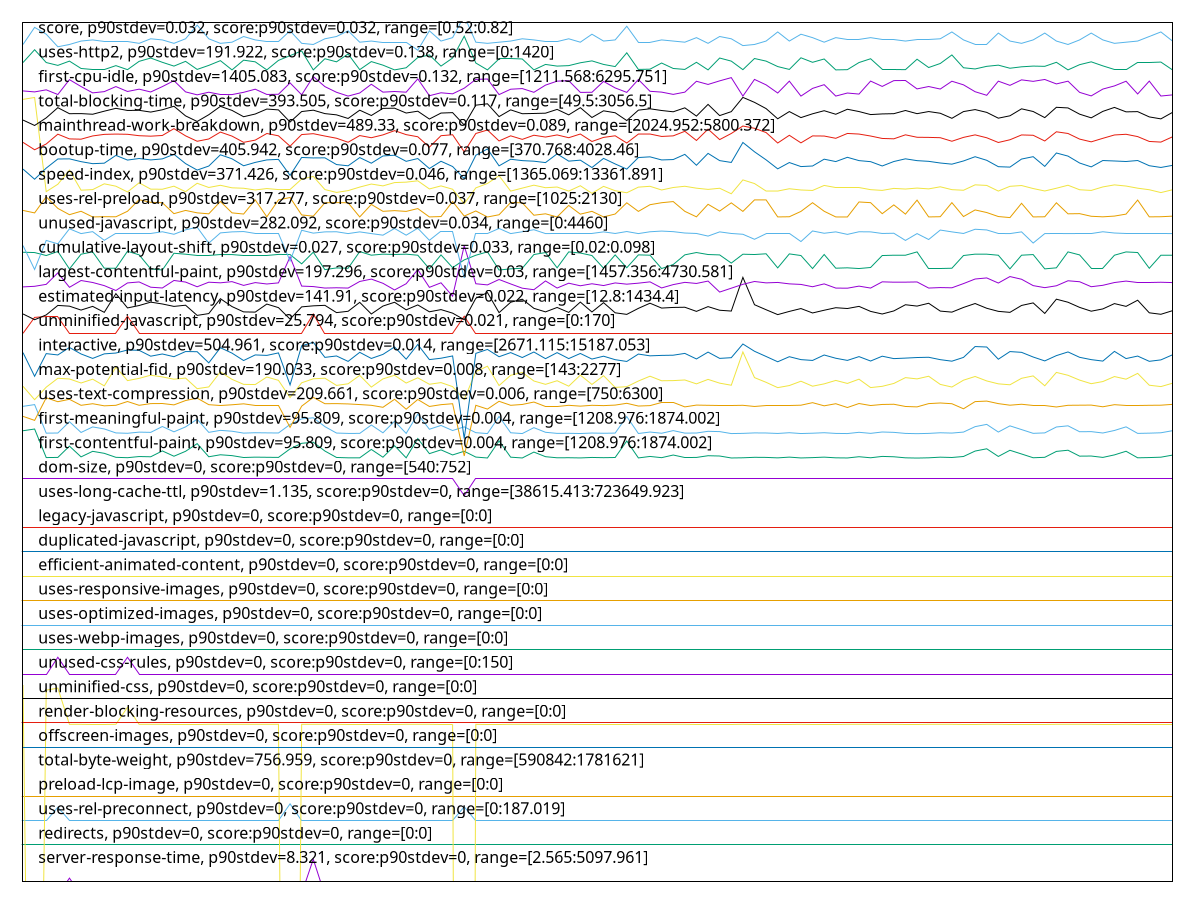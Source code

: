 reset

$serverResponseTimeP90Stdev8321ScoreP90Stdev0Range25655097961 <<EOF
0 49.39376515129661
1 50.880601335564066
2 -0.5592319352698527
3 -0.5541940029422789
4 0.13840558744627496
5 -0.5541940029422789
6 -0.5591107825886285
7 -0.5444916923875727
8 -0.5563242709204714
9 -0.5564555196584644
10 -0.5542040989990477
11 -0.5601405803790344
12 -0.5608372082960736
13 -0.556051677387717
14 -0.5463392707762421
15 -0.5284187700118264
16 -0.5226438255401386
17 -0.5480858885972245
18 -0.46837752040845715
19 -0.5386359794617355
20 -0.4378167565696479
21 -0.5509329766059937
22 -0.5550016874837738
23 -0.3482647330314127
24 -0.4902859635965034
25 0.9116423832463154
26 -0.5573843568811834
27 -0.560917976750223
28 -0.5529319958461933
29 -0.5600396198113475
30 -0.4821586378977121
31 -0.5592420313266214
32 -0.5272173392563528
33 -0.5566776329073754
34 -0.5503171171431039
35 -0.5596862578244435
36 -0.5526594023134388
37 -0.5581718493091408
38 -0.2767745550523548
39 -0.5243904433611211
40 -0.5560011971038735
41 -0.3488099200969217
42 -0.4612799925000717
43 -0.561594412553725
44 -0.4128794963509962
45 -0.5403725012259493
46 -0.5541132344881294
47 -0.5565059999423078
48 -0.5615237401563442
49 -0.560887688579917
50 -0.545026783396313
51 -0.5561122537283291
52 -0.557586278016557
53 -0.5529622840164994
54 -0.5548098624051687
55 -0.5581516571956034
56 -0.560504038422707
57 -0.5554257218680585
58 -0.5502262526321857
59 -0.5481262728242993
60 -0.5238250641820748
61 -0.5569401303833612
62 -0.553164205151873
63 -0.5366369602215358
64 -0.5532247814924852
65 -0.5619174863703229
66 -0.5412912423918996
67 -0.5560718695012543
68 -0.5447945740906333
69 -0.5553247613003717
70 -0.5524372890645277
71 -0.5612511466235897
72 -0.5255514898895198
73 -0.5353244728416068
74 -0.545955620619032
75 -0.542432096806761
76 -0.5569199382698239
77 -0.5628059393659671
78 -0.555153128335304
79 -0.4633900683647268
80 -0.5332547812040264
81 -0.47190104422072815
82 -0.5071867626272819
83 -0.4790894366400318
84 -0.5573237805405713
85 -0.5347792857760978
86 -0.559736738108287
87 -0.5579800242305357
88 -0.5340624657455212
89 -0.5537194882741507
90 -0.5518719098854814
91 -0.5482878097325983
92 -0.5056723541119792
93 -0.5463190786627047
94 -0.5543252516802718
95 -0.562139599619234
96 -0.5584040586148206
97 -0.5555266824357453
98 -0.5267832088152994
99 -0.5601304843222656
EOF

$redirectsP90Stdev0ScoreP90Stdev0Range00 <<EOF
0 1.5
1 1.5
2 1.5
3 1.5
4 1.5
5 1.5
6 1.5
7 1.5
8 1.5
9 1.5
10 1.5
11 1.5
12 1.5
13 1.5
14 1.5
15 1.5
16 1.5
17 1.5
18 1.5
19 1.5
20 1.5
21 1.5
22 1.5
23 1.5
24 1.5
25 1.5
26 1.5
27 1.5
28 1.5
29 1.5
30 1.5
31 1.5
32 1.5
33 1.5
34 1.5
35 1.5
36 1.5
37 1.5
38 1.5
39 1.5
40 1.5
41 1.5
42 1.5
43 1.5
44 1.5
45 1.5
46 1.5
47 1.5
48 1.5
49 1.5
50 1.5
51 1.5
52 1.5
53 1.5
54 1.5
55 1.5
56 1.5
57 1.5
58 1.5
59 1.5
60 1.5
61 1.5
62 1.5
63 1.5
64 1.5
65 1.5
66 1.5
67 1.5
68 1.5
69 1.5
70 1.5
71 1.5
72 1.5
73 1.5
74 1.5
75 1.5
76 1.5
77 1.5
78 1.5
79 1.5
80 1.5
81 1.5
82 1.5
83 1.5
84 1.5
85 1.5
86 1.5
87 1.5
88 1.5
89 1.5
90 1.5
91 1.5
92 1.5
93 1.5
94 1.5
95 1.5
96 1.5
97 1.5
98 1.5
99 1.5
EOF

$usesRelPreconnectP90Stdev0ScoreP90Stdev0Range0187019 <<EOF
0 2.4816157129060867
1 2.4816157129060867
2 2.4816157129060867
3 3.041704790806147
4 2.4816157129060867
5 2.4816157129060867
6 2.4816157129060867
7 2.4816157129060867
8 2.4816157129060867
9 2.4816157129060867
10 2.4816157129060867
11 2.4816157129060867
12 2.4816157129060867
13 2.4816157129060867
14 2.4816157129060867
15 2.4816157129060867
16 2.4816157129060867
17 2.4816157129060867
18 2.4816157129060867
19 2.4816157129060867
20 2.4816157129060867
21 2.4816157129060867
22 2.4816157129060867
23 3.181615712906087
24 2.4816157129060867
25 2.4816157129060867
26 2.4816157129060867
27 2.4816157129060867
28 2.4816157129060867
29 2.4816157129060867
30 2.4816157129060867
31 2.4816157129060867
32 2.4816157129060867
33 2.4816157129060867
34 2.4816157129060867
35 2.4816157129060867
36 2.4816157129060867
37 2.4816157129060867
38 3.0599553443973644
39 2.4816157129060867
40 2.4816157129060867
41 2.4816157129060867
42 2.4816157129060867
43 2.4816157129060867
44 2.4816157129060867
45 2.4816157129060867
46 2.4816157129060867
47 2.4816157129060867
48 2.4816157129060867
49 2.4816157129060867
50 2.4816157129060867
51 2.4816157129060867
52 2.4816157129060867
53 2.4816157129060867
54 2.4816157129060867
55 2.4816157129060867
56 2.4816157129060867
57 2.4816157129060867
58 2.4816157129060867
59 2.4816157129060867
60 2.4816157129060867
61 2.4816157129060867
62 2.4816157129060867
63 2.4816157129060867
64 2.4816157129060867
65 2.4816157129060867
66 2.4816157129060867
67 2.4816157129060867
68 2.4816157129060867
69 2.4816157129060867
70 2.4816157129060867
71 2.4816157129060867
72 2.4816157129060867
73 2.4816157129060867
74 2.4816157129060867
75 2.4816157129060867
76 2.4816157129060867
77 2.4816157129060867
78 2.4816157129060867
79 2.4816157129060867
80 2.4816157129060867
81 2.4816157129060867
82 2.4816157129060867
83 2.4816157129060867
84 2.4816157129060867
85 2.4816157129060867
86 2.4816157129060867
87 2.4816157129060867
88 2.4816157129060867
89 2.4816157129060867
90 2.4816157129060867
91 2.4816157129060867
92 2.4816157129060867
93 2.4816157129060867
94 2.4816157129060867
95 2.4816157129060867
96 2.4816157129060867
97 2.4816157129060867
98 2.4816157129060867
99 2.4816157129060867
EOF

$preloadLcpImageP90Stdev0ScoreP90Stdev0Range00 <<EOF
0 3.5
1 3.5
2 3.5
3 3.5
4 3.5
5 3.5
6 3.5
7 3.5
8 3.5
9 3.5
10 3.5
11 3.5
12 3.5
13 3.5
14 3.5
15 3.5
16 3.5
17 3.5
18 3.5
19 3.5
20 3.5
21 3.5
22 3.5
23 3.5
24 3.5
25 3.5
26 3.5
27 3.5
28 3.5
29 3.5
30 3.5
31 3.5
32 3.5
33 3.5
34 3.5
35 3.5
36 3.5
37 3.5
38 3.5
39 3.5
40 3.5
41 3.5
42 3.5
43 3.5
44 3.5
45 3.5
46 3.5
47 3.5
48 3.5
49 3.5
50 3.5
51 3.5
52 3.5
53 3.5
54 3.5
55 3.5
56 3.5
57 3.5
58 3.5
59 3.5
60 3.5
61 3.5
62 3.5
63 3.5
64 3.5
65 3.5
66 3.5
67 3.5
68 3.5
69 3.5
70 3.5
71 3.5
72 3.5
73 3.5
74 3.5
75 3.5
76 3.5
77 3.5
78 3.5
79 3.5
80 3.5
81 3.5
82 3.5
83 3.5
84 3.5
85 3.5
86 3.5
87 3.5
88 3.5
89 3.5
90 3.5
91 3.5
92 3.5
93 3.5
94 3.5
95 3.5
96 3.5
97 3.5
98 3.5
99 3.5
EOF

$totalByteWeightP90Stdev756959ScoreP90Stdev0Range5908421781621 <<EOF
0 8.049523364485992
1 -28.54787606663956
2 7.8384709467696325
3 7.923233238520936
4 6.439608695652197
5 6.439419070838426
6 6.439608695652197
7 6.439608695652197
8 6.439703508059068
9 7.139134633617772
10 6.4398931328728395
11 6.439608695652197
12 6.4398931328728395
13 6.439608695652197
14 6.439608695652197
15 6.439608695652197
16 6.43979832046594
17 6.4398931328728395
18 6.439608695652197
19 6.439229446024655
20 6.439608695652197
21 6.439419070838426
22 6.439703508059068
23 -46.43215075172692
24 6.4398931328728395
25 6.43979832046594
26 6.439324258431554
27 6.439134633617783
28 6.439419070838426
29 6.439324258431554
30 6.439608695652197
31 6.439513883245297
32 6.439608695652197
33 6.4398931328728395
34 6.439703508059068
35 6.439419070838426
36 6.439608695652197
37 6.439608695652197
38 -104.85109968847351
39 6.439419070838426
40 6.439703508059068
41 6.43979832046594
42 6.439419070838426
43 6.439703508059068
44 6.439608695652197
45 6.439419070838426
46 6.439513883245297
47 6.439419070838426
48 6.439608695652197
49 6.439608695652197
50 6.439513883245297
51 6.439703508059068
52 6.439703508059068
53 6.439608695652197
54 6.439419070838426
55 6.439703508059068
56 6.439608695652197
57 6.439419070838426
58 6.439608695652197
59 6.439608695652197
60 6.439419070838426
61 6.439324258431554
62 6.43979832046594
63 6.439419070838426
64 6.439419070838426
65 6.439419070838426
66 6.439419070838426
67 6.439608695652197
68 6.439419070838426
69 6.439419070838426
70 6.439419070838426
71 6.439608695652197
72 6.439419070838426
73 6.439608695652197
74 6.4398931328728395
75 6.439608695652197
76 6.439419070838426
77 6.439419070838426
78 6.4398931328728395
79 6.439229446024655
80 6.439608695652197
81 6.43979832046594
82 6.43979832046594
83 6.439608695652197
84 6.439419070838426
85 6.439608695652197
86 6.439608695652197
87 6.439608695652197
88 6.439608695652197
89 6.43979832046594
90 6.439608695652197
91 6.439419070838426
92 6.439608695652197
93 6.439419070838426
94 6.439419070838426
95 6.4398931328728395
96 6.439513883245297
97 6.439608695652197
98 6.439608695652197
99 6.439608695652197
EOF

$offscreenImagesP90Stdev0ScoreP90Stdev0Range00 <<EOF
0 5.5
1 5.5
2 5.5
3 5.5
4 5.5
5 5.5
6 5.5
7 5.5
8 5.5
9 5.5
10 5.5
11 5.5
12 5.5
13 5.5
14 5.5
15 5.5
16 5.5
17 5.5
18 5.5
19 5.5
20 5.5
21 5.5
22 5.5
23 5.5
24 5.5
25 5.5
26 5.5
27 5.5
28 5.5
29 5.5
30 5.5
31 5.5
32 5.5
33 5.5
34 5.5
35 5.5
36 5.5
37 5.5
38 5.5
39 5.5
40 5.5
41 5.5
42 5.5
43 5.5
44 5.5
45 5.5
46 5.5
47 5.5
48 5.5
49 5.5
50 5.5
51 5.5
52 5.5
53 5.5
54 5.5
55 5.5
56 5.5
57 5.5
58 5.5
59 5.5
60 5.5
61 5.5
62 5.5
63 5.5
64 5.5
65 5.5
66 5.5
67 5.5
68 5.5
69 5.5
70 5.5
71 5.5
72 5.5
73 5.5
74 5.5
75 5.5
76 5.5
77 5.5
78 5.5
79 5.5
80 5.5
81 5.5
82 5.5
83 5.5
84 5.5
85 5.5
86 5.5
87 5.5
88 5.5
89 5.5
90 5.5
91 5.5
92 5.5
93 5.5
94 5.5
95 5.5
96 5.5
97 5.5
98 5.5
99 5.5
EOF

$renderBlockingResourcesP90Stdev0ScoreP90Stdev0Range00 <<EOF
0 6.5
1 6.5
2 6.5
3 6.5
4 6.5
5 6.5
6 6.5
7 6.5
8 6.5
9 6.5
10 6.5
11 6.5
12 6.5
13 6.5
14 6.5
15 6.5
16 6.5
17 6.5
18 6.5
19 6.5
20 6.5
21 6.5
22 6.5
23 6.5
24 6.5
25 6.5
26 6.5
27 6.5
28 6.5
29 6.5
30 6.5
31 6.5
32 6.5
33 6.5
34 6.5
35 6.5
36 6.5
37 6.5
38 6.5
39 6.5
40 6.5
41 6.5
42 6.5
43 6.5
44 6.5
45 6.5
46 6.5
47 6.5
48 6.5
49 6.5
50 6.5
51 6.5
52 6.5
53 6.5
54 6.5
55 6.5
56 6.5
57 6.5
58 6.5
59 6.5
60 6.5
61 6.5
62 6.5
63 6.5
64 6.5
65 6.5
66 6.5
67 6.5
68 6.5
69 6.5
70 6.5
71 6.5
72 6.5
73 6.5
74 6.5
75 6.5
76 6.5
77 6.5
78 6.5
79 6.5
80 6.5
81 6.5
82 6.5
83 6.5
84 6.5
85 6.5
86 6.5
87 6.5
88 6.5
89 6.5
90 6.5
91 6.5
92 6.5
93 6.5
94 6.5
95 6.5
96 6.5
97 6.5
98 6.5
99 6.5
EOF

$unminifiedCssP90Stdev0ScoreP90Stdev0Range00 <<EOF
0 7.5
1 7.5
2 7.5
3 7.5
4 7.5
5 7.5
6 7.5
7 7.5
8 7.5
9 7.5
10 7.5
11 7.5
12 7.5
13 7.5
14 7.5
15 7.5
16 7.5
17 7.5
18 7.5
19 7.5
20 7.5
21 7.5
22 7.5
23 7.5
24 7.5
25 7.5
26 7.5
27 7.5
28 7.5
29 7.5
30 7.5
31 7.5
32 7.5
33 7.5
34 7.5
35 7.5
36 7.5
37 7.5
38 7.5
39 7.5
40 7.5
41 7.5
42 7.5
43 7.5
44 7.5
45 7.5
46 7.5
47 7.5
48 7.5
49 7.5
50 7.5
51 7.5
52 7.5
53 7.5
54 7.5
55 7.5
56 7.5
57 7.5
58 7.5
59 7.5
60 7.5
61 7.5
62 7.5
63 7.5
64 7.5
65 7.5
66 7.5
67 7.5
68 7.5
69 7.5
70 7.5
71 7.5
72 7.5
73 7.5
74 7.5
75 7.5
76 7.5
77 7.5
78 7.5
79 7.5
80 7.5
81 7.5
82 7.5
83 7.5
84 7.5
85 7.5
86 7.5
87 7.5
88 7.5
89 7.5
90 7.5
91 7.5
92 7.5
93 7.5
94 7.5
95 7.5
96 7.5
97 7.5
98 7.5
99 7.5
EOF

$unusedCssRulesP90Stdev0ScoreP90Stdev0Range0150 <<EOF
0 8.486
1 8.486
2 8.486
3 9.186
4 8.486
5 8.486
6 8.486
7 8.486
8 8.486
9 9.186
10 8.486
11 8.486
12 8.486
13 8.486
14 8.486
15 8.486
16 8.486
17 8.486
18 8.486
19 8.486
20 8.486
21 8.486
22 8.486
23 8.486
24 8.486
25 8.486
26 8.486
27 8.486
28 8.486
29 8.486
30 8.486
31 8.486
32 8.486
33 8.486
34 8.486
35 8.486
36 8.486
37 8.486
38 8.486
39 8.486
40 8.486
41 8.486
42 8.486
43 8.486
44 8.486
45 8.486
46 8.486
47 8.486
48 8.486
49 8.486
50 8.486
51 8.486
52 8.486
53 8.486
54 8.486
55 8.486
56 8.486
57 8.486
58 8.486
59 8.486
60 8.486
61 8.486
62 8.486
63 8.486
64 8.486
65 8.486
66 8.486
67 8.486
68 8.486
69 8.486
70 8.486
71 8.486
72 8.486
73 8.486
74 8.486
75 8.486
76 8.486
77 8.486
78 8.486
79 8.486
80 8.486
81 8.486
82 8.486
83 8.486
84 8.486
85 8.486
86 8.486
87 8.486
88 8.486
89 8.486
90 8.486
91 8.486
92 8.486
93 8.486
94 8.486
95 8.486
96 8.486
97 8.486
98 8.486
99 8.486
EOF

$usesWebpImagesP90Stdev0ScoreP90Stdev0Range00 <<EOF
0 9.5
1 9.5
2 9.5
3 9.5
4 9.5
5 9.5
6 9.5
7 9.5
8 9.5
9 9.5
10 9.5
11 9.5
12 9.5
13 9.5
14 9.5
15 9.5
16 9.5
17 9.5
18 9.5
19 9.5
20 9.5
21 9.5
22 9.5
23 9.5
24 9.5
25 9.5
26 9.5
27 9.5
28 9.5
29 9.5
30 9.5
31 9.5
32 9.5
33 9.5
34 9.5
35 9.5
36 9.5
37 9.5
38 9.5
39 9.5
40 9.5
41 9.5
42 9.5
43 9.5
44 9.5
45 9.5
46 9.5
47 9.5
48 9.5
49 9.5
50 9.5
51 9.5
52 9.5
53 9.5
54 9.5
55 9.5
56 9.5
57 9.5
58 9.5
59 9.5
60 9.5
61 9.5
62 9.5
63 9.5
64 9.5
65 9.5
66 9.5
67 9.5
68 9.5
69 9.5
70 9.5
71 9.5
72 9.5
73 9.5
74 9.5
75 9.5
76 9.5
77 9.5
78 9.5
79 9.5
80 9.5
81 9.5
82 9.5
83 9.5
84 9.5
85 9.5
86 9.5
87 9.5
88 9.5
89 9.5
90 9.5
91 9.5
92 9.5
93 9.5
94 9.5
95 9.5
96 9.5
97 9.5
98 9.5
99 9.5
EOF

$usesOptimizedImagesP90Stdev0ScoreP90Stdev0Range00 <<EOF
0 10.5
1 10.5
2 10.5
3 10.5
4 10.5
5 10.5
6 10.5
7 10.5
8 10.5
9 10.5
10 10.5
11 10.5
12 10.5
13 10.5
14 10.5
15 10.5
16 10.5
17 10.5
18 10.5
19 10.5
20 10.5
21 10.5
22 10.5
23 10.5
24 10.5
25 10.5
26 10.5
27 10.5
28 10.5
29 10.5
30 10.5
31 10.5
32 10.5
33 10.5
34 10.5
35 10.5
36 10.5
37 10.5
38 10.5
39 10.5
40 10.5
41 10.5
42 10.5
43 10.5
44 10.5
45 10.5
46 10.5
47 10.5
48 10.5
49 10.5
50 10.5
51 10.5
52 10.5
53 10.5
54 10.5
55 10.5
56 10.5
57 10.5
58 10.5
59 10.5
60 10.5
61 10.5
62 10.5
63 10.5
64 10.5
65 10.5
66 10.5
67 10.5
68 10.5
69 10.5
70 10.5
71 10.5
72 10.5
73 10.5
74 10.5
75 10.5
76 10.5
77 10.5
78 10.5
79 10.5
80 10.5
81 10.5
82 10.5
83 10.5
84 10.5
85 10.5
86 10.5
87 10.5
88 10.5
89 10.5
90 10.5
91 10.5
92 10.5
93 10.5
94 10.5
95 10.5
96 10.5
97 10.5
98 10.5
99 10.5
EOF

$usesResponsiveImagesP90Stdev0ScoreP90Stdev0Range00 <<EOF
0 11.5
1 11.5
2 11.5
3 11.5
4 11.5
5 11.5
6 11.5
7 11.5
8 11.5
9 11.5
10 11.5
11 11.5
12 11.5
13 11.5
14 11.5
15 11.5
16 11.5
17 11.5
18 11.5
19 11.5
20 11.5
21 11.5
22 11.5
23 11.5
24 11.5
25 11.5
26 11.5
27 11.5
28 11.5
29 11.5
30 11.5
31 11.5
32 11.5
33 11.5
34 11.5
35 11.5
36 11.5
37 11.5
38 11.5
39 11.5
40 11.5
41 11.5
42 11.5
43 11.5
44 11.5
45 11.5
46 11.5
47 11.5
48 11.5
49 11.5
50 11.5
51 11.5
52 11.5
53 11.5
54 11.5
55 11.5
56 11.5
57 11.5
58 11.5
59 11.5
60 11.5
61 11.5
62 11.5
63 11.5
64 11.5
65 11.5
66 11.5
67 11.5
68 11.5
69 11.5
70 11.5
71 11.5
72 11.5
73 11.5
74 11.5
75 11.5
76 11.5
77 11.5
78 11.5
79 11.5
80 11.5
81 11.5
82 11.5
83 11.5
84 11.5
85 11.5
86 11.5
87 11.5
88 11.5
89 11.5
90 11.5
91 11.5
92 11.5
93 11.5
94 11.5
95 11.5
96 11.5
97 11.5
98 11.5
99 11.5
EOF

$efficientAnimatedContentP90Stdev0ScoreP90Stdev0Range00 <<EOF
0 12.5
1 12.5
2 12.5
3 12.5
4 12.5
5 12.5
6 12.5
7 12.5
8 12.5
9 12.5
10 12.5
11 12.5
12 12.5
13 12.5
14 12.5
15 12.5
16 12.5
17 12.5
18 12.5
19 12.5
20 12.5
21 12.5
22 12.5
23 12.5
24 12.5
25 12.5
26 12.5
27 12.5
28 12.5
29 12.5
30 12.5
31 12.5
32 12.5
33 12.5
34 12.5
35 12.5
36 12.5
37 12.5
38 12.5
39 12.5
40 12.5
41 12.5
42 12.5
43 12.5
44 12.5
45 12.5
46 12.5
47 12.5
48 12.5
49 12.5
50 12.5
51 12.5
52 12.5
53 12.5
54 12.5
55 12.5
56 12.5
57 12.5
58 12.5
59 12.5
60 12.5
61 12.5
62 12.5
63 12.5
64 12.5
65 12.5
66 12.5
67 12.5
68 12.5
69 12.5
70 12.5
71 12.5
72 12.5
73 12.5
74 12.5
75 12.5
76 12.5
77 12.5
78 12.5
79 12.5
80 12.5
81 12.5
82 12.5
83 12.5
84 12.5
85 12.5
86 12.5
87 12.5
88 12.5
89 12.5
90 12.5
91 12.5
92 12.5
93 12.5
94 12.5
95 12.5
96 12.5
97 12.5
98 12.5
99 12.5
EOF

$duplicatedJavascriptP90Stdev0ScoreP90Stdev0Range00 <<EOF
0 13.5
1 13.5
2 13.5
3 13.5
4 13.5
5 13.5
6 13.5
7 13.5
8 13.5
9 13.5
10 13.5
11 13.5
12 13.5
13 13.5
14 13.5
15 13.5
16 13.5
17 13.5
18 13.5
19 13.5
20 13.5
21 13.5
22 13.5
23 13.5
24 13.5
25 13.5
26 13.5
27 13.5
28 13.5
29 13.5
30 13.5
31 13.5
32 13.5
33 13.5
34 13.5
35 13.5
36 13.5
37 13.5
38 13.5
39 13.5
40 13.5
41 13.5
42 13.5
43 13.5
44 13.5
45 13.5
46 13.5
47 13.5
48 13.5
49 13.5
50 13.5
51 13.5
52 13.5
53 13.5
54 13.5
55 13.5
56 13.5
57 13.5
58 13.5
59 13.5
60 13.5
61 13.5
62 13.5
63 13.5
64 13.5
65 13.5
66 13.5
67 13.5
68 13.5
69 13.5
70 13.5
71 13.5
72 13.5
73 13.5
74 13.5
75 13.5
76 13.5
77 13.5
78 13.5
79 13.5
80 13.5
81 13.5
82 13.5
83 13.5
84 13.5
85 13.5
86 13.5
87 13.5
88 13.5
89 13.5
90 13.5
91 13.5
92 13.5
93 13.5
94 13.5
95 13.5
96 13.5
97 13.5
98 13.5
99 13.5
EOF

$legacyJavascriptP90Stdev0ScoreP90Stdev0Range00 <<EOF
0 14.5
1 14.5
2 14.5
3 14.5
4 14.5
5 14.5
6 14.5
7 14.5
8 14.5
9 14.5
10 14.5
11 14.5
12 14.5
13 14.5
14 14.5
15 14.5
16 14.5
17 14.5
18 14.5
19 14.5
20 14.5
21 14.5
22 14.5
23 14.5
24 14.5
25 14.5
26 14.5
27 14.5
28 14.5
29 14.5
30 14.5
31 14.5
32 14.5
33 14.5
34 14.5
35 14.5
36 14.5
37 14.5
38 14.5
39 14.5
40 14.5
41 14.5
42 14.5
43 14.5
44 14.5
45 14.5
46 14.5
47 14.5
48 14.5
49 14.5
50 14.5
51 14.5
52 14.5
53 14.5
54 14.5
55 14.5
56 14.5
57 14.5
58 14.5
59 14.5
60 14.5
61 14.5
62 14.5
63 14.5
64 14.5
65 14.5
66 14.5
67 14.5
68 14.5
69 14.5
70 14.5
71 14.5
72 14.5
73 14.5
74 14.5
75 14.5
76 14.5
77 14.5
78 14.5
79 14.5
80 14.5
81 14.5
82 14.5
83 14.5
84 14.5
85 14.5
86 14.5
87 14.5
88 14.5
89 14.5
90 14.5
91 14.5
92 14.5
93 14.5
94 14.5
95 14.5
96 14.5
97 14.5
98 14.5
99 14.5
EOF

$usesLongCacheTtlP90Stdev1135ScoreP90Stdev0Range38615413723649923 <<EOF
0 2227.637320531474
1 -41887.170371293374
2 2145.092557711876
3 2145.0925577118614
4 2145.3318739511888
5 2145.0925577118614
6 2145.3318739511888
7 2145.3318739511888
8 2145.433583352904
9 2145.433583352904
10 2145.433583352875
11 2145.3318739511888
12 2145.433583352875
13 2145.0925577118905
14 2145.3318739511888
15 2145.3318739511888
16 2145.3318739511888
17 2145.433583352875
18 2145.3318739511888
19 2144.8891389084456
20 2145.3318739511888
21 2145.0925577118905
22 2145.433583352904
23 -64497.07923643052
24 2145.433583352904
25 2145.3318739511888
26 2144.7335833528923
27 2144.7335833528923
28 2145.0925577118614
29 2144.7335833528923
30 2145.3318739511888
31 2145.1942671135766
32 2145.3318739511888
33 2145.433583352904
34 2145.433583352875
35 2144.8711901905044
36 2145.3318739511888
37 2145.3318739511888
38 -100234.78949244962
39 2145.0925577118614
40 2145.1942671135766
41 2145.3318739511888
42 2145.0925577118905
43 2145.1942671135766
44 2145.3318739511888
45 2145.092557711876
46 2145.1942671135766
47 2145.092557711876
48 2145.092557711876
49 2145.3318739512033
50 2144.990848310161
51 2145.433583352904
52 2145.433583352904
53 2145.3318739511888
54 2145.0925577118614
55 2145.194267113591
56 2145.3318739511888
57 2145.092557711876
58 2145.3318739511888
59 2145.3318739511888
60 2145.0925577118614
61 2144.9908483101754
62 2145.3318739511888
63 2145.0925577118614
64 2145.092557711876
65 2145.0925577118905
66 2145.092557711876
67 2145.3318739511888
68 2145.0925577118905
69 2145.092557711876
70 2145.0925577118614
71 2145.0925577118614
72 2145.0925577118614
73 2145.3318739511888
74 2145.433583352904
75 2145.3318739511888
76 2145.0925577118614
77 2145.0925577118614
78 2145.433583352875
79 2144.835292754593
80 2145.3318739511888
81 2145.3318739512033
82 2145.3318739511888
83 2145.3318739511888
84 2145.0925577118614
85 2145.3318739511888
86 2145.3318739511888
87 2145.3318739511888
88 2145.3318739511888
89 2145.3318739511888
90 2145.3318739511888
91 2145.0925577118905
92 2145.3318739511888
93 2145.0925577118614
94 2145.0925577118614
95 2145.433583352875
96 2145.1942671135766
97 2145.0925577118614
98 2145.3318739511888
99 2145.3318739511888
EOF

$domSizeP90Stdev0ScoreP90Stdev0Range540752 <<EOF
0 16.506999999999998
1 16.506999999999998
2 16.506999999999998
3 16.506999999999998
4 16.506999999999998
5 16.506999999999998
6 16.506999999999998
7 16.506999999999998
8 16.506999999999998
9 16.506999999999998
10 16.506999999999998
11 16.506999999999998
12 16.506999999999998
13 16.506999999999998
14 16.506999999999998
15 16.506999999999998
16 16.506999999999998
17 16.506999999999998
18 16.506999999999998
19 16.506999999999998
20 16.506999999999998
21 16.506999999999998
22 16.506999999999998
23 16.506999999999998
24 16.506999999999998
25 16.506999999999998
26 16.506999999999998
27 16.506999999999998
28 16.506999999999998
29 16.506999999999998
30 16.506999999999998
31 16.506999999999998
32 16.506999999999998
33 16.506999999999998
34 16.506999999999998
35 16.506999999999998
36 16.506999999999998
37 16.506999999999998
38 15.807
39 16.506999999999998
40 16.506999999999998
41 16.506999999999998
42 16.506999999999998
43 16.506999999999998
44 16.506999999999998
45 16.506999999999998
46 16.506999999999998
47 16.506999999999998
48 16.506999999999998
49 16.506999999999998
50 16.506999999999998
51 16.506999999999998
52 16.506999999999998
53 16.506999999999998
54 16.506999999999998
55 16.506999999999998
56 16.506999999999998
57 16.506999999999998
58 16.506999999999998
59 16.506999999999998
60 16.506999999999998
61 16.506999999999998
62 16.506999999999998
63 16.506999999999998
64 16.506999999999998
65 16.506999999999998
66 16.506999999999998
67 16.506999999999998
68 16.506999999999998
69 16.506999999999998
70 16.506999999999998
71 16.506999999999998
72 16.506999999999998
73 16.506999999999998
74 16.506999999999998
75 16.506999999999998
76 16.506999999999998
77 16.506999999999998
78 16.506999999999998
79 16.506999999999998
80 16.506999999999998
81 16.506999999999998
82 16.506999999999998
83 16.506999999999998
84 16.506999999999998
85 16.506999999999998
86 16.506999999999998
87 16.506999999999998
88 16.506999999999998
89 16.506999999999998
90 16.506999999999998
91 16.506999999999998
92 16.506999999999998
93 16.506999999999998
94 16.506999999999998
95 16.506999999999998
96 16.506999999999998
97 16.506999999999998
98 16.506999999999998
99 16.506999999999998
EOF

$firstContentfulPaintP90Stdev95809ScoreP90Stdev0004Range12089761874002 <<EOF
0 18.46686273234379
1 18.537189690932443
2 17.368075233062626
3 17.37345327693399
4 17.836582290435327
5 17.396132305451015
6 17.623360563056302
7 17.541396383455908
8 17.377564635821678
9 17.362552271841434
10 17.40996708178118
11 17.400209313559486
12 17.640172764739333
13 17.42272517587522
14 17.62409588442394
15 17.93873828744497
16 17.40029519050753
17 17.48240428745775
18 17.44726988108854
19 17.369900118208598
20 17.385272628639708
21 17.379426197580877
22 17.374190208494404
23 17.723482349859108
24 17.951715367756528
25 17.997800158463416
26 17.635714319853292
27 17.37221342849658
28 17.35737711225983
29 17.35791921049437
30 17.70105880526252
31 17.382121481377354
32 17.853644966550164
33 17.357764631987884
34 18.147399591062154
35 17.52842628064638
36 17.683361892104305
37 17.475383846955012
38 17.626656090937555
39 17.38778935994837
40 17.350905210762733
41 18.051420472451007
42 17.383725770113035
43 17.351624430202616
44 17.593137244653455
45 17.403925101755238
46 17.35888639962173
47 17.361746101991656
48 17.353352703782036
49 17.372530099742498
50 17.363158777787007
51 17.37041001258762
52 18.046868994204587
53 17.35311117486566
54 17.41382456694121
55 17.363754549114073
56 17.472066849836743
57 17.369637120055206
58 17.372889709462438
59 17.44360937617809
60 17.431323605298303
61 17.351232616627158
62 17.35882735921995
63 17.37817811926928
64 17.374302921988715
65 17.35561234097749
66 17.385953740183894
67 17.35202697839658
68 17.36583169779493
69 17.38562096701022
70 17.357447424011042
71 17.351420472451007
72 17.402388441116145
73 17.35958951713386
74 17.415404166054326
75 17.40049914825914
76 17.357199991054486
77 17.347389623202112
78 17.35820475134662
79 17.3839034280493
80 17.371177537810777
81 17.412076434317555
82 17.634379648952418
83 17.727362914448925
84 17.413504138578812
85 17.66649762752152
86 17.514495429480586
87 17.360369923899224
88 17.378460976466904
89 17.620548093007802
90 17.6682420030287
91 17.425865051788143
92 17.43062585509543
93 17.374091986735078
94 17.47767568800598
95 17.626258910052844
96 17.358037291297933
97 17.36778915547945
98 17.383436472144304
99 17.468497589183595
EOF

$firstMeaningfulPaintP90Stdev95809ScoreP90Stdev0004Range12089761874002 <<EOF
0 19.46686273234379
1 19.537189690932443
2 18.368075233062626
3 18.37345327693399
4 18.836582290435327
5 18.396132305451015
6 18.623360563056302
7 18.541396383455908
8 18.377564635821678
9 18.362552271841434
10 18.40996708178118
11 18.400209313559486
12 18.640172764739333
13 18.42272517587522
14 18.62409588442394
15 18.93873828744497
16 18.40029519050753
17 18.48240428745775
18 18.44726988108854
19 18.369900118208598
20 18.385272628639708
21 18.379426197580877
22 18.374190208494404
23 18.723482349859108
24 18.951715367756528
25 18.997800158463416
26 18.635714319853292
27 18.37221342849658
28 18.35737711225983
29 18.35791921049437
30 18.70105880526252
31 18.382121481377354
32 18.853644966550164
33 18.357764631987884
34 19.147399591062154
35 18.52842628064638
36 18.683361892104305
37 18.475383846955012
38 18.626656090937555
39 18.38778935994837
40 18.350905210762733
41 19.051420472451007
42 18.383725770113035
43 18.351624430202616
44 18.593137244653455
45 18.403925101755238
46 18.35888639962173
47 18.361746101991656
48 18.353352703782036
49 18.372530099742498
50 18.363158777787007
51 18.37041001258762
52 19.046868994204587
53 18.35311117486566
54 18.41382456694121
55 18.363754549114073
56 18.472066849836743
57 18.369637120055206
58 18.372889709462438
59 18.44360937617809
60 18.431323605298303
61 18.351232616627158
62 18.35882735921995
63 18.37817811926928
64 18.374302921988715
65 18.35561234097749
66 18.385953740183894
67 18.35202697839658
68 18.36583169779493
69 18.38562096701022
70 18.357447424011042
71 18.351420472451007
72 18.402388441116145
73 18.35958951713386
74 18.415404166054326
75 18.40049914825914
76 18.357199991054486
77 18.347389623202112
78 18.35820475134662
79 18.3839034280493
80 18.371177537810777
81 18.412076434317555
82 18.634379648952418
83 18.727362914448925
84 18.413504138578812
85 18.66649762752152
86 18.514495429480586
87 18.360369923899224
88 18.378460976466904
89 18.620548093007802
90 18.6682420030287
91 18.425865051788143
92 18.43062585509543
93 18.374091986735078
94 18.47767568800598
95 18.626258910052844
96 18.358037291297933
97 18.36778915547945
98 18.383436472144304
99 18.468497589183595
EOF

$usesTextCompressionP90Stdev209661ScoreP90Stdev0006Range7506300 <<EOF
0 19.055197530864195
1 18.891
2 19.81569135802469
3 19.655814814814814
4 19.755197530864198
5 19.5089012345679
6 19.573716049382714
7 19.487296296296297
8 19.5089012345679
9 19.664456790123456
10 19.5089012345679
11 19.578037037037035
12 19.582358024691356
13 19.526185185185184
14 19.703345679012344
15 19.802728395061727
16 19.534827160493826
17 19.50025925925926
18 19.530506172839505
19 19.569395061728393
20 19.5089012345679
21 19.5089012345679
22 19.5089012345679
23 18.605814814814813
24 19.474333333333334
25 19.832975308641974
26 19.573716049382714
27 19.578037037037035
28 19.565074074074072
29 19.539148148148147
30 19.5089012345679
31 19.4268024691358
32 19.755197530864198
33 19.349024691358025
34 19.746555555555553
35 19.461370370370368
36 19.534827160493826
37 19.573716049382714
38 17.434827160493825
39 19.5089012345679
40 19.353345679012346
41 19.673098765432098
42 19.5089012345679
43 19.543469135802468
44 19.64285185185185
45 19.444086419753084
46 19.444086419753084
47 19.5089012345679
48 19.474333333333334
49 19.5089012345679
50 19.49593827160494
51 19.517543209876543
52 19.590999999999998
53 19.47865432098765
54 19.49593827160494
55 19.612604938271602
56 19.612604938271602
57 19.444086419753084
58 19.517543209876543
59 19.5089012345679
60 19.513222222222222
61 19.513222222222222
62 19.5089012345679
63 19.461370370370368
64 19.5089012345679
65 19.5089012345679
66 19.5089012345679
67 19.513222222222222
68 19.616925925925926
69 19.487296296296297
70 19.573716049382714
71 19.41816049382716
72 19.582358024691356
73 19.50025925925926
74 19.543469135802468
75 19.55211111111111
76 19.461370370370368
77 19.444086419753084
78 19.578037037037035
79 19.60396296296296
80 19.573716049382714
81 19.36630864197531
82 19.660135802469135
83 19.68174074074074
84 19.578037037037035
85 19.513222222222222
86 19.55211111111111
87 19.5089012345679
88 19.5089012345679
89 19.439765432098763
90 19.5089012345679
91 19.513222222222222
92 19.517543209876543
93 19.448407407407405
94 19.534827160493826
95 19.50025925925926
96 19.50025925925926
97 19.5089012345679
98 19.513222222222222
99 19.54779012345679
EOF

$maxPotentialFidP90Stdev190033ScoreP90Stdev0008Range1432277 <<EOF
0 20.288185863874347
1 19.73936387434555
2 20.25153664921466
3 20.616196335078534
4 20.58779319371728
5 20.422871727748692
6 20.579547120418848
7 20.3055942408377
8 21.07064659685864
9 20.51999214659686
10 20.612531413612565
11 20.742636125654453
12 20.672086387434558
13 20.57863089005236
14 20.624442408376964
15 20.190149214659687
16 20.261615183246075
17 20.875489528795814
18 20.572217277486914
19 20.366981675392672
20 20.358735602094242
21 20.66842146596859
22 20.53190314136126
23 19.82823821989529
24 20.431117801047122
25 20.594206806282724
26 20.619861256544503
27 20.32391884816754
28 20.390803664921467
29 20.734390052356023
30 20.25520157068063
31 20.591458115183247
32 20.738054973821992
33 20.421039267015708
34 20.63543717277487
35 20.37064659685864
36 20.439363874345553
37 20.274442408376963
38 19.74760994764398
39 20.890149214659687
40 21.110960732984296
41 20.318421465968587
42 20.738054973821992
43 20.856248691099477
44 20.504416230366495
45 20.367897905759165
46 20.515410994764398
47 20.292767015706808
48 20.74538481675393
49 20.364232984293196
50 20.722479057591624
51 20.242374345549738
52 20.271693717277486
53 20.503500000000003
54 20.701405759162306
55 20.514494764397906
56 20.52090837696335
57 20.54656282722513
58 20.3871387434555
59 20.57038481675393
60 20.416458115183246
61 20.33124869109948
62 21.69459947643979
63 20.6436832460733
64 20.450358638743456
65 20.232295811518327
66 20.318421465968587
67 20.496170157068065
68 20.291850785340316
69 20.3871387434555
70 20.52823821989529
71 20.40454712041885
72 20.579547120418848
73 20.235044502617804
74 20.286353403141362
75 20.40454712041885
76 20.64276701570681
77 20.59054188481676
78 20.69957329842932
79 20.365149214659688
80 20.257034031413614
81 20.538316753926704
82 20.689494764397907
83 20.507164921465968
84 20.38805497382199
85 20.34957329842932
86 20.615280104712042
87 20.713316753926705
88 20.308342931937172
89 20.856248691099477
90 20.738971204188484
91 20.54106544502618
92 20.394468586387436
93 20.48151047120419
94 20.68674607329843
95 20.579547120418848
96 20.816850785340314
97 20.33216492146597
98 20.275358638743455
99 20.41370942408377
EOF

$interactiveP90Stdev504961ScoreP90Stdev0014Range267111515187053 <<EOF
0 21.667494067095866
1 20.697418364026753
2 21.62614963017162
3 21.57182677837353
4 21.87808154579536
5 21.612231767355713
6 21.430188546511967
7 21.616112247868173
8 21.650291964598416
9 21.77453621557211
10 21.761718014428194
11 21.520702057284726
12 21.61141595337162
13 21.499907985017195
14 21.711873585358227
15 21.70405603753705
16 21.246988478564603
17 21.868416892779052
18 21.64607646882728
19 21.34330890998536
20 21.572864780602163
21 21.553370629292257
22 21.65564675800462
23 20.344990377724066
24 21.946988478564602
25 22.088749525198885
26 21.472289311968563
27 21.530355052664838
28 21.30817810343042
29 21.678852117798662
30 21.42788446197781
31 21.59490180894557
32 21.90067798314072
33 21.398903861949826
34 21.99972141782782
35 21.380957561163097
36 21.437718765107952
37 21.530506601935432
38 18.145337154142354
39 21.63605468255064
40 21.79793372156713
41 21.498710525229626
42 21.668126509613252
43 21.466169840641918
44 21.69243305917484
45 21.419659495525025
46 21.666770033366497
47 21.422892126536034
48 21.632290526343176
49 21.403602330437998
50 21.520697961358493
51 21.377759272918183
52 21.305351804055213
53 21.607990813827687
54 21.535672100535457
55 21.553269081828823
56 21.561801683848778
57 21.63524652479789
58 21.407649767205108
59 21.688430078960906
60 21.430952279218662
61 21.459801305493222
62 22.020549517790208
63 21.722584432455637
64 21.509169425603062
65 21.29213346242553
66 21.500044568403478
67 21.380376097173738
68 21.347025647969904
69 21.569932570026726
70 21.436553552862676
71 21.34859296989625
72 21.503621257218
73 21.32287165590691
74 21.520819421324845
75 21.421684615975636
76 21.442268378184703
77 21.466529179400986
78 21.47717165603744
79 21.37891668715005
80 21.316483428805174
81 21.471406482329883
82 21.91615270751752
83 21.89687018956532
84 21.397291957441798
85 21.710122261822683
86 21.678410025576138
87 21.48740250784111
88 21.327793068810617
89 21.544585245609518
90 21.695056972533486
91 21.474983801286903
92 21.380168150149636
93 21.319990329338125
94 21.718441875678558
95 21.423720291313078
96 21.52586300310521
97 21.31080754628948
98 21.36956679031113
99 21.57708248187204
EOF

$unminifiedJavascriptP90Stdev25794ScoreP90Stdev0021Range0170 <<EOF
0 22.457533333333334
1 23.110866666666666
2 23.157533333333333
3 23.157533333333333
4 22.457533333333334
5 22.457533333333334
6 22.457533333333334
7 22.457533333333334
8 22.457533333333334
9 23.157533333333333
10 22.457533333333334
11 22.457533333333334
12 22.457533333333334
13 22.457533333333334
14 22.457533333333334
15 22.457533333333334
16 22.457533333333334
17 22.457533333333334
18 22.457533333333334
19 22.457533333333334
20 22.457533333333334
21 22.457533333333334
22 22.457533333333334
23 22.457533333333334
24 22.457533333333334
25 23.250866666666667
26 22.457533333333334
27 22.457533333333334
28 22.457533333333334
29 22.457533333333334
30 22.457533333333334
31 22.457533333333334
32 22.457533333333334
33 22.457533333333334
34 22.457533333333334
35 22.457533333333334
36 22.457533333333334
37 22.457533333333334
38 23.157533333333333
39 22.457533333333334
40 22.457533333333334
41 22.457533333333334
42 22.457533333333334
43 22.457533333333334
44 22.457533333333334
45 22.457533333333334
46 22.457533333333334
47 22.457533333333334
48 22.457533333333334
49 22.457533333333334
50 22.457533333333334
51 22.457533333333334
52 22.457533333333334
53 22.457533333333334
54 22.457533333333334
55 22.457533333333334
56 22.457533333333334
57 22.457533333333334
58 22.457533333333334
59 22.457533333333334
60 22.457533333333334
61 22.457533333333334
62 22.457533333333334
63 22.457533333333334
64 22.457533333333334
65 22.457533333333334
66 22.457533333333334
67 22.457533333333334
68 22.457533333333334
69 22.457533333333334
70 22.457533333333334
71 22.457533333333334
72 22.457533333333334
73 22.457533333333334
74 22.457533333333334
75 22.457533333333334
76 22.457533333333334
77 22.457533333333334
78 22.457533333333334
79 22.457533333333334
80 22.457533333333334
81 22.457533333333334
82 22.457533333333334
83 22.457533333333334
84 22.457533333333334
85 22.457533333333334
86 22.457533333333334
87 22.457533333333334
88 22.457533333333334
89 22.457533333333334
90 22.457533333333334
91 22.457533333333334
92 22.457533333333334
93 22.457533333333334
94 22.457533333333334
95 22.457533333333334
96 22.457533333333334
97 22.457533333333334
98 22.457533333333334
99 22.457533333333334
EOF

$estimatedInputLatencyP90Stdev14191ScoreP90Stdev0022Range12814344 <<EOF
0 23.251448780487802
1 23.015351219512194
2 23.2124243902439
3 23.60071707317073
4 23.570473170731706
5 23.409985365853657
6 23.56169268292683
7 23.317302439024388
8 24.084619512195122
9 23.498278048780488
10 23.59681463414634
11 23.735351219512193
12 23.66022926829268
13 23.560717073170732
14 23.60949756097561
15 23.1924243902439
16 23.266570731707315
17 23.876814634146342
18 23.55388780487805
19 23.335351219512194
20 23.326570731707317
21 23.65632682926829
22 23.510960975609756
23 23.039741463414632
24 23.54169268292683
25 23.58364390243902
26 23.60461951219512
27 23.306570731707318
28 23.36071707317073
29 23.726570731707316
30 23.24949756097561
31 23.574375609756096
32 23.730473170731706
33 23.42071707317073
34 23.62120487804878
35 23.339253658536585
36 23.429985365853657
37 23.284131707317073
38 23.015351219512194
39 23.892424390243903
40 24.127546341463415
41 23.30510731707317
42 23.730473170731706
43 23.85632682926829
44 23.481692682926827
45 23.33632682926829
46 23.51730243902439
47 23.314375609756098
48 23.738278048780487
49 23.3324243902439
50 23.71388780487805
51 23.298278048780485
52 23.233887804878048
53 23.48071707317073
54 23.691448780487804
55 23.4924243902439
56 23.518278048780488
57 23.526570731707316
58 23.35681463414634
59 23.55193658536585
60 23.403156097560974
61 23.36998536585366
62 24.74900975609756
63 23.629985365853656
64 23.424131707317073
65 23.22413170731707
66 23.355351219512194
67 23.47291219512195
68 23.291936585365853
69 23.403643902439022
70 23.507058536585365
71 23.4743756097561
72 23.56169268292683
73 23.35632682926829
74 23.24949756097561
75 23.375351219512194
76 23.62900975609756
77 23.5734
78 23.68949756097561
79 23.36852195121951
80 23.326082926829265
81 23.51779024390244
82 23.678765853658536
83 23.48461951219512
84 23.35779024390244
85 23.31681463414634
86 23.599741463414635
87 23.70413170731707
88 23.27291219512195
89 23.85632682926829
90 23.731448780487803
91 23.52071707317073
92 23.36461951219512
93 23.45730243902439
94 23.675839024390243
95 23.56169268292683
96 23.814375609756098
97 23.298278048780485
98 23.237790243902438
99 23.38510731707317
EOF

$largestContentfulPaintP90Stdev197296ScoreP90Stdev003Range14573564730581 <<EOF
0 24.359788159945904
1 24.384262678147188
2 24.46404863554604
3 24.934476405184267
4 24.34300267589316
5 24.62146606820692
6 24.540467208745632
7 24.411862227341373
8 24.21254028436831
9 24.522002608272288
10 24.56268323489237
11 24.346819738893274
12 24.31511249218979
13 24.62351956984109
14 24.558160886194074
15 24.365145806739548
16 24.552447598692662
17 24.52690899844472
18 24.575403622585373
19 24.421076382643975
20 24.536429503347232
21 24.479144084661332
22 24.524722265659868
23 25.588795034734588
24 24.392618562290092
25 24.37295696418348
26 24.312360142364476
27 24.32377598818889
28 24.311485461873097
29 24.582435021210415
30 24.679683032029754
31 24.507092837056238
32 24.234476405184267
33 24.48990848001803
34 25.066879831308466
35 24.34085242231489
36 24.5275656557196
37 23.979203374642175
38 26.045027470213007
39 24.488865856328186
40 24.441836711732222
41 24.662963469311393
42 24.481330849002592
43 24.306828935331907
44 24.244452647717797
45 24.6034862372591
46 24.312806349960553
47 24.511517171554154
48 24.405510238160712
49 24.488035260137497
50 24.41473480707765
51 24.52258608623915
52 24.471706744415645
53 24.512519907945453
54 24.56660809457906
55 24.316739540538713
56 24.45330115442353
57 24.545731133010257
58 24.500814058739998
59 24.59828643561366
60 24.148116617063
61 24.306506428851574
62 24.46604426272963
63 24.581222592494083
64 24.524758239963937
65 24.542163365626056
66 24.48392033621098
67 24.461246426597544
68 24.36585771928322
69 24.483455510334725
70 24.311491646928886
71 24.306661055246252
72 24.391162486554716
73 24.311826839084866
74 24.567354845396146
75 24.552565619655134
76 24.554019770449678
77 24.56273940529697
78 24.312245277042713
79 24.33171684246591
80 24.32292333406965
81 24.495408130643526
82 24.682455577955597
83 24.727509607032573
84 24.517873767970247
85 24.783287765490815
86 24.673304219903077
87 24.41200707124986
88 24.32891842028626
89 24.40539032381382
90 24.611060784762763
91 24.571404794680493
92 24.367092205928095
93 24.4250196712724
94 24.538534378812127
95 24.597906180908375
96 24.55036594874338
97 24.55035124345768
98 24.550049311754762
99 24.536792465141442
EOF

$cumulativeLayoutShiftP90Stdev0027ScoreP90Stdev0033Range0020098 <<EOF
0 25.779235227440566
1 25.766898048816007
2 25.644821466695262
3 25.81023388596519
4 25.09526158180917
5 25.698841540090182
6 25.793824240610192
7 25.1259839649311
8 25.124067509999126
9 25.820295274358035
10 25.672825664388682
11 25.09797976723768
12 25.052356947019682
13 25.738152821882228
14 25.699224831076574
15 25.645396403174853
16 25.645396403174853
17 25.686145026165878
18 25.684348349667154
19 25.6586918092654
20 25.6586918092654
21 25.6586918092654
22 25.68995398034317
23 25.685043064579993
24 25.30493294420384
25 25.781776127271204
26 25.06649080214296
27 25.137123359223175
28 25.124067509999126
29 25.806424931787898
30 25.6586918092654
31 25.70159644405489
32 25.6877979685447
33 25.700494482469004
34 25.65785336023266
35 25.09797976723768
36 25.669974937677377
37 25.150610410806916
38 25.466351601155512
39 25.65679931002008
40 25.79526158180917
41 25.051422675240346
42 25.09855470371727
43 25.124690357852018
44 25.68528262144649
45 25.767832320595343
46 25.140956269087116
47 25.79396797473009
48 25.74701642594259
49 25.644821466695262
50 25.124690357852018
51 25.67090920945671
52 25.14449051787416
53 25.6715320573096
54 25.6586918092654
55 25.11091583802848
56 25.27719066201779
57 25.672825664388682
58 25.767832320595343
59 25.686145026165878
60 25.669974937677377
61 25.33617115959496
62 25.698841540090182
63 25.686145026165878
64 25.71632919134441
65 25.138440921988906
66 25.712160901867374
67 25.644821466695262
68 25.111850109807815
69 25.6877979685447
70 25.1259839649311
71 25.140956269087116
72 25.111850109807815
73 25.154754744597305
74 25.644821466695262
75 25.657757537486063
76 25.65737424649967
77 25.79396797473009
78 25.111850109807815
79 25.111850109807815
80 25.124690357852018
81 25.645396403174853
82 25.70159644405489
83 25.700494482469004
84 25.65679931002008
85 25.09797976723768
86 25.6586918092654
87 25.68398901436741
88 25.09855470371727
89 25.140956269087116
90 25.79396797473009
91 25.669974937677377
92 25.11091583802848
93 25.11091583802848
94 25.657757537486063
95 25.792410855097863
96 25.767832320595343
97 25.122845769979996
98 25.65679931002008
99 25.65737424649967
EOF

$unusedJavascriptP90Stdev282092ScoreP90Stdev0034Range04460 <<EOF
0 26.053866666666664
1 25.073866666666667
2 26.263866666666665
3 26.123866666666665
4 26.739866666666664
5 26.543866666666666
6 26.6232
7 26.268533333333334
8 26.543866666666666
9 26.543866666666666
10 26.543866666666666
11 26.54853333333333
12 26.618533333333332
13 26.515866666666668
14 26.697866666666666
15 26.8052
16 26.151866666666667
17 26.571866666666665
18 26.613866666666667
19 26.627866666666666
20 26.543866666666666
21 26.543866666666666
22 26.543866666666666
23 25.423866666666665
24 26.679199999999998
25 26.56253333333333
26 26.613866666666667
27 26.618533333333332
28 26.543866666666666
29 26.613866666666667
30 26.543866666666666
31 26.47853333333333
32 26.753866666666667
33 26.47853333333333
34 26.763199999999998
35 26.268533333333334
36 26.613866666666667
37 26.613866666666667
38 24.723866666666666
39 26.543866666666666
40 26.543866666666666
41 26.753866666666667
42 26.543866666666666
43 26.618533333333332
44 26.70253333333333
45 26.543866666666666
46 26.54853333333333
47 26.543866666666666
48 26.543866666666666
49 26.543866666666666
50 26.613866666666667
51 26.54853333333333
52 26.627866666666666
53 26.543866666666666
54 26.618533333333332
55 26.646533333333334
56 26.6232
57 26.5672
58 26.54853333333333
59 26.4412
60 26.613866666666667
61 26.54853333333333
62 26.515866666666668
63 26.310533333333332
64 26.543866666666666
65 26.543866666666666
66 26.543866666666666
67 26.2172
68 26.6512
69 26.557866666666666
70 26.613866666666667
71 26.5112
72 26.618533333333332
73 26.613866666666667
74 26.54853333333333
75 26.557866666666666
76 26.263866666666665
77 26.543866666666666
78 26.301199999999998
79 26.688533333333332
80 26.613866666666667
81 26.54853333333333
82 26.7212
83 26.693199999999997
84 26.54853333333333
85 26.543866666666666
86 26.613866666666667
87 26.156533333333332
88 26.543866666666666
89 26.54853333333333
90 26.543866666666666
91 26.54853333333333
92 26.54853333333333
93 26.618533333333332
94 26.5672
95 26.543866666666666
96 26.543866666666666
97 26.543866666666666
98 26.54853333333333
99 26.543866666666666
EOF

$usesRelPreloadP90Stdev317277ScoreP90Stdev0037Range10252130 <<EOF
0 27.492784851811198
1 27.391357848518112
2 28.04832821075741
3 27.57653896816685
4 27.318361141602637
5 27.458207464324918
6 27.225386388583974
7 27.236912184412734
8 27.231533479692647
9 27.458207464324918
10 27.93230186608123
11 27.82395938529089
12 27.807823271130626
13 27.35985400658617
14 27.492784851811198
15 27.393663007683866
16 27.3537069154775
17 27.859305159165753
18 27.39289462129528
19 27.34448627881449
20 27.925386388583973
21 27.22999670691548
22 27.922312843029637
23 28.022203073545555
24 27.30760373216246
25 27.2576586169045
26 27.806286498353458
27 27.81243358946213
28 27.806286498353458
29 27.22615477497256
30 27.737900109769484
31 27.455902305159167
32 27.484332601536774
33 27.45282875960483
34 27.56885510428101
35 27.22615477497256
36 27.24229088913282
37 27.857
38 27.260732162458837
39 27.470501646542264
40 27.223849615806806
41 27.3152875960483
42 27.817812294182218
43 27.80321295279912
44 27.2960779363337
45 27.35447530186608
46 27.22615477497256
47 27.697175631174535
48 27.33987596048299
49 27.45513391877058
50 27.22769154774973
51 27.345254665203075
52 27.805518111964876
53 27.45282875960483
54 27.72714270032931
55 27.808591657519212
56 27.855463227222835
57 27.45513391877058
58 27.22999670691548
59 27.744047200878157
60 27.46589132821076
61 27.80321295279912
62 27.45282875960483
63 27.923849615806805
64 27.923081229418223
65 27.22615477497256
66 27.233838638858398
67 27.45206037321625
68 27.809360043907795
69 27.458207464324918
70 27.22615477497256
71 27.223849615806806
72 27.83932711306257
73 27.810896816684963
74 27.359085620197586
75 27.71945883644347
76 27.341412733260153
77 27.9146289791438
78 27.22615477497256
79 27.235375411635566
80 27.811665203073545
81 27.24152250274424
82 27.51276289791438
83 27.40672557628979
84 27.24229088913282
85 27.19926125137212
86 27.784771679473106
87 27.226923161361142
88 27.23230186608123
89 27.805518111964876
90 27.3537069154775
91 27.360622392974754
92 27.253048298573
93 27.23076509330406
94 27.260732162458837
95 27.341412733260153
96 27.917702524698136
97 27.229228320526893
98 27.234607025246984
99 27.2576586169045
EOF

$speedIndexP90Stdev371426ScoreP90Stdev0046Range136506913361891 <<EOF
0 32.04321835494927
1 32.119325622918275
2 28.262125711012303
3 28.56453955125411
4 29.14535193036925
5 28.322549587367668
6 28.345252943549628
7 28.582891902459945
8 28.485326025612753
9 28.24944386694129
10 28.624221152766328
11 28.365047530205587
12 28.360382630413902
13 28.485829067887252
14 28.260871528153956
15 28.60517980052116
16 28.432430675485644
17 28.52258582809278
18 28.418662349748036
19 28.401376805339993
20 28.33100889576376
21 28.38883718918633
22 28.347119550395586
23 28.350053855999416
24 28.779884851485747
25 28.88596740206063
26 28.347405136355828
27 28.23026701951245
28 28.304397177463205
29 28.449481546187666
30 28.573402432631855
31 28.49793999055935
32 28.63362906392783
33 28.65097246598415
34 28.706068628759073
35 28.37252726136478
36 28.49758147115304
37 28.361002315102784
38 27.768174972036906
39 28.416103346793538
40 28.59731215635502
41 28.915969785508747
42 28.284353630265038
43 28.407042457667718
44 28.527547215124255
45 28.42283073113573
46 28.451619292278412
47 28.284530919131115
48 28.503984419482023
49 28.192923229805594
50 28.478797873111862
51 28.3004932147033
52 28.215969785508744
53 28.44693520979268
54 28.480859975253768
55 28.329754587384706
56 28.431853651739694
57 28.482673316096587
58 28.40414425763788
59 28.354551513531117
60 28.401247812366975
61 28.174497307811134
62 28.742950908061527
63 28.593483951423057
64 28.28586169063875
65 28.286186888025984
66 28.381089636527825
67 28.330121752033456
68 28.31078578433193
69 28.51690059980843
70 28.413365776258438
71 28.413391616673824
72 28.430611340438105
73 28.343152999051725
74 28.313272139482798
75 28.39520218969887
76 28.36920412872846
77 28.408768887778933
78 28.375222789791213
79 28.461052220073014
80 28.34341861464819
81 28.319250665845637
82 28.540965458431426
83 28.517283791185427
84 28.285728399929035
85 28.480919848336015
86 28.512855216864835
87 28.389415675188825
88 28.28902504307744
89 28.40171410901361
90 28.524713967401635
91 28.339861968444918
92 28.312312528878916
93 28.455675695536687
94 28.53907551584111
95 28.491740215014747
96 28.40379254397481
97 28.34023552630638
98 28.223688721373755
99 28.339371416415055
EOF

$bootupTimeP90Stdev405942ScoreP90Stdev0077Range370768402846 <<EOF
0 29.187134153170025
1 28.770881482858247
2 29.226532662500823
3 29.59979166627455
4 29.605456962102746
5 29.4909158792972
6 29.408546759864862
7 29.428190843771468
8 29.748217476308334
9 29.555875742276093
10 29.619891938246393
11 29.561499865896238
12 29.60404393192234
13 29.792065877885584
14 29.41076676532312
15 29.14550905082768
16 29.310435034961085
17 29.77178774197495
18 29.60777248708369
19 29.321948431221237
20 29.459814393333396
21 29.562301900509123
22 29.583867903087683
23 28.929238029474597
24 29.663043706063373
25 29.642902261883478
26 29.647482258307377
27 29.372130765285476
28 29.320953710674658
29 29.65767814390981
30 29.427457978468112
31 29.723100782507224
32 29.75546049114915
33 29.50402675722984
34 29.617795449412295
35 29.208555229576234
36 29.506612371895617
37 29.291286664439447
38 28.794511036504456
39 29.752919342468076
40 30.011274948005383
41 29.319428692088348
42 29.589821404372255
43 29.533048223242773
44 29.509815569682196
45 29.45249397474144
46 29.809944497510845
47 29.51199934359737
48 29.552025317378906
49 29.249906948457102
50 29.624264426741703
51 29.396985603843365
52 29.185194118726532
53 29.65982403939357
54 29.688017120580458
55 29.561168841343484
56 29.576980616124448
57 29.789422622128534
58 29.343231169008384
59 29.82984714288403
60 29.533565346175926
61 29.458411244482924
62 30.27683404306378
63 29.895075448659433
64 29.56435062958188
65 29.195875836383998
66 29.454697511316475
67 29.289035368103068
68 29.312730797282164
69 29.592059525602057
70 29.4942689439211
71 29.66881769652083
72 29.533260671836327
73 29.490627673840827
74 29.31360858875787
75 29.49647412738446
76 29.606550495948657
77 29.532318651716057
78 29.50369737956541
79 29.435539259464903
80 29.38819451397973
81 29.51876970148973
82 29.69302201419147
83 29.546249680033128
84 29.28471722692239
85 29.267286560920752
86 29.59694254947723
87 29.69471995605161
88 29.2971792308561
89 29.84550905082768
90 29.718545489408157
91 29.434972729882084
92 29.276616183265734
93 29.537325192215395
94 29.518058245734558
95 29.497228402236004
96 29.537639747884924
97 29.32447805168406
98 29.2529701607363
99 29.33867752279764
EOF

$mainthreadWorkBreakdownP90Stdev48933ScoreP90Stdev0089Range20249525800372 <<EOF
0 30.2812196092782
1 29.978224674666
2 30.214868967598203
3 30.61695113730476
4 30.42276060425133
5 30.41128965158606
6 30.544260575361285
7 30.608740586660506
8 30.620614876446908
9 30.611713372238594
10 30.55386314464924
11 30.53471979866849
12 30.563261236622306
13 30.843141246637522
14 30.54819395491869
15 30.326120355925347
16 30.41972490257635
17 30.70231367526306
18 30.537257789076996
19 30.282204920295577
20 30.37303329417127
21 30.64470050653878
22 30.549497216925715
23 30.124394496767525
24 30.600900791587218
25 30.63688542850356
26 30.54008339592843
27 30.449802167395337
28 30.28525185698786
29 30.559775010753516
30 30.47131834903026
31 30.587353607724555
32 30.760960465579117
33 30.597815655836108
34 30.510704949185623
35 30.085308995075852
36 30.55476868704378
37 30.593101442576224
38 29.891136438050115
39 30.64520271181218
40 30.78749757644627
41 30.339252967649568
42 30.548935466060616
43 30.403252120208265
44 30.573468249841106
45 30.498655393129305
46 30.585605439032378
47 30.47174190918254
48 30.62357530350597
49 30.317421082028464
50 30.484544211398084
51 30.550538703029602
52 30.25462744682627
53 30.620926086426174
54 30.622807951824246
55 30.52327805704821
56 30.547631080551863
57 30.733858233341678
58 30.358697412094013
59 30.824394496767525
60 30.394155126698895
61 30.644509511244646
62 30.951559163601114
63 30.856467100659337
64 30.682762498154247
65 30.254460045068466
66 30.57105047411773
67 30.260616834549925
68 30.54545598120221
69 30.540477745035727
70 30.447514717872664
71 30.646108254206712
72 30.621118205222036
73 30.541106906004636
74 30.441387139436195
75 30.426341204265455
76 30.590317405288804
77 30.490154979038667
78 30.484552075910198
79 30.472371070151446
80 30.3267585049081
81 30.48519921290679
82 30.588105230382055
83 30.469490411715235
84 30.276047007312393
85 30.38736917624853
86 30.585303217066954
87 30.57138977164025
88 30.338335066736
89 30.714207064578883
90 30.645084744130504
91 30.414832052541364
92 30.302259426179518
93 30.446700179118277
94 30.58403927762049
95 30.612081880806098
96 30.51733473289549
97 30.31843672759256
98 30.29242541553514
99 30.50796472846568
EOF

$totalBlockingTimeP90Stdev393505ScoreP90Stdev0117Range49530565 <<EOF
0 31.19530282936235
1 30.97309550897942
2 31.284632536015156
3 31.702403689270074
4 31.455620111121245
5 31.45946948556254
6 31.43305890542653
7 31.558629542420093
8 31.67547389349748
9 31.588282133583583
10 31.59395172522161
11 31.521706288652027
12 31.615987140510573
13 31.76106821385802
14 31.365989761681
15 31.136798469209165
16 31.41336766292076
17 31.756221615126993
18 31.590923891122042
19 31.331006064814993
20 31.442121192627084
21 31.64608593679266
22 31.61167405371652
23 31.114147242692532
24 31.54341850816631
25 31.59999210325992
26 31.459099960600533
27 31.40810058476674
28 31.260141826699133
29 31.599279428863348
30 31.381649963522044
31 31.673384875273243
32 31.68125930810384
33 31.48269745694591
34 31.557753033950164
35 31.236356146699265
36 31.481723034108526
37 31.498885914731144
38 30.990870320951398
39 31.804880258463786
40 31.861262726546943
41 31.33640956942907
42 31.612612257985425
43 31.454994934670058
44 31.464490124549283
45 31.476704191715683
46 31.63159877697826
47 31.407390031879984
48 31.702357436533546
49 31.299973288170932
50 31.573234321796726
51 31.494190879719405
52 31.17435894043008
53 31.60094047548578
54 31.65674572088467
55 31.586251791351557
56 31.53377615048904
57 31.695555608485602
58 31.35721168034499
59 31.836798469209167
60 31.377586584167148
61 31.53943695028459
62 32.122533349833965
63 31.920161611075102
64 31.664496647441112
65 31.24651626744785
66 31.542845127134957
67 31.295819773317906
68 31.451443603688862
69 31.578028169472866
70 31.432412494764485
71 31.637698595516817
72 31.543645567054728
73 31.419731045606728
74 31.446325986857016
75 31.456574217157417
76 31.586746179589493
77 31.456649903453556
78 31.543602945731397
79 31.47355011822571
80 31.26645807746432
81 31.54227098159556
82 31.62388297956634
83 31.50958902731642
84 31.27191494473972
85 31.369492928655564
86 31.655131481267098
87 31.545631873623545
88 31.29497155164552
89 31.717235909789142
90 31.691717013607697
91 31.43617867161813
92 31.28552853944015
93 31.550443763689472
94 31.71293593430801
95 31.530843115386652
96 31.54005287618847
97 31.324050952904667
98 31.2432894701304
99 31.509206773295517
EOF

$firstCpuIdleP90Stdev1405083ScoreP90Stdev0132Range12115686295751 <<EOF
0 32.38882303290768
1 32.34793585577093
2 32.43308963989821
3 32.24115293576056
4 32.850699584046026
5 32.56833519176936
6 32.308532457101805
7 32.35952904246722
8 32.566611180259876
9 32.365388499803124
10 32.46064384397084
11 32.345487848896816
12 32.56534668017153
13 32.808077329454385
14 32.349329380073854
15 32.22821048854299
16 32.335737416798
17 32.24217037488329
18 32.23913139943511
19 32.33115799896314
20 32.45916913800882
21 32.24327317090125
22 32.25104607931424
23 32.71734395438364
24 32.2293490095138
25 32.97476892346178
26 32.56495097452075
27 32.333019903139906
28 32.177205803847315
29 32.30332917108781
30 32.66156419652043
31 32.33862225382924
32 32.36485968887988
33 32.33719765070091
34 32.88301387124666
35 32.19221249723071
36 32.31241729458152
37 32.26985846904719
38 32.500010670082794
39 32.86073490537776
40 32.877333038674976
41 32.238096458852624
42 32.458411944807956
43 32.48462963381699
44 32.331640191648276
45 32.625938962756535
46 32.78933883826185
47 32.80689741713883
48 32.329405341566606
49 32.3320048498664
50 32.779057711674604
51 32.51131347381441
52 32.328756139435846
53 32.856269129308544
54 32.37353611211518
55 32.33979445922395
56 32.24675717001508
57 32.338114319086706
58 32.78430406854563
59 32.654105451082465
60 32.80043601946171
61 32.933391548487904
62 32.17733303867497
63 32.86033172825177
64 32.63668826516472
65 32.30278051994471
66 32.789401309840194
67 32.17673641940539
68 32.491942261686404
69 32.6446232700575
70 32.17721197252327
71 32.30256814797109
72 32.259566825887724
73 32.79195212798018
74 32.57290527026021
75 32.81076800230871
76 32.81593113699169
77 32.471179408820646
78 32.568860471007895
79 32.465490571096964
80 32.78574530983302
81 32.63757230078383
82 32.35616923308402
83 32.209665847599844
84 32.788396741746176
85 32.6168551243736
86 32.84164889641019
87 32.78058052703051
88 32.85730760157574
89 32.67531455193124
90 32.787420741057325
91 32.32950469962966
92 32.18434099987712
93 32.46417898187921
94 32.5938164538836
95 32.78589913432241
96 32.26389164849624
97 32.79103713910667
98 32.179492075258295
99 32.226021157953085
EOF

$usesHttp2P90Stdev191922ScoreP90Stdev0138Range01420 <<EOF
0 33.55133333333333
1 34.07633333333333
2 33.55133333333333
3 33.434666666666665
4 33.60966666666667
5 33.308277777777775
6 33.249944444444445
7 33.249944444444445
8 33.42494444444444
9 33.25966666666667
10 33.599944444444446
11 33.73605555555556
12 33.561055555555555
13 33.4055
14 33.599944444444446
15 33.26938888888889
16 33.434666666666665
17 33.629111111111115
18 33.249944444444445
19 33.648555555555554
20 33.5805
21 33.249944444444445
22 33.63883333333333
23 33.83327777777778
24 34.02772222222222
25 33.249944444444445
26 33.70688888888889
27 33.5805
28 33.90133333333333
29 33.25966666666667
30 33.59022222222222
31 33.44438888888889
32 33.249944444444445
33 33.33744444444444
34 33.7555
35 33.86244444444444
36 33.4055
37 33.73605555555556
38 34.6305
39 33.531888888888886
40 33.249944444444445
41 33.726333333333336
42 33.726333333333336
43 33.69716666666667
44 33.249944444444445
45 33.473555555555556
46 33.4055
47 33.42494444444444
48 33.54161111111111
49 33.61938888888889
50 33.473555555555556
51 33.38605555555556
52 33.94994444444445
53 33.26938888888889
54 33.27911111111111
55 33.531888888888886
56 33.308277777777775
57 33.26938888888889
58 33.561055555555555
59 33.249944444444445
60 33.73605555555556
61 33.60966666666667
62 33.25966666666667
63 33.71661111111111
64 33.60966666666667
65 33.38605555555556
66 33.26938888888889
67 33.745777777777775
68 33.561055555555555
69 33.69716666666667
70 33.249944444444445
71 33.25966666666667
72 33.55133333333333
73 33.70688888888889
74 33.249944444444445
75 33.249944444444445
76 33.25966666666667
77 33.687444444444445
78 33.347166666666666
79 33.51244444444445
80 33.86244444444444
81 33.33744444444444
82 33.288833333333336
83 33.39577777777778
84 33.44438888888889
85 33.318
86 33.376333333333335
87 33.4055
88 33.39577777777778
89 33.561055555555555
90 33.249944444444445
91 33.46383333333333
92 33.5805
93 33.41522222222222
94 33.249944444444445
95 33.249944444444445
96 33.55133333333333
97 33.55133333333333
98 33.57077777777778
99 33.249944444444445
EOF

$scoreP90Stdev0032ScoreP90Stdev0032Range052082 <<EOF
0 34.291399999999996
1 34.9914
2 34.7114
3 34.19806666666666
4 34.291399999999996
5 34.4314
6 34.47806666666666
7 34.4314
8 34.4314
9 34.4314
10 34.33806666666666
11 34.52473333333333
12 34.47806666666666
13 34.33806666666666
14 34.52473333333333
15 35.08473333333333
16 34.52473333333333
17 34.33806666666666
18 34.38473333333333
19 34.618066666666664
20 34.47806666666666
21 34.4314
22 34.4314
23 34.8514
24 34.33806666666666
25 34.291399999999996
26 34.52473333333333
27 34.618066666666664
28 34.8514
29 34.38473333333333
30 34.4314
31 34.38473333333333
32 34.38473333333333
33 34.38473333333333
34 34.05806666666667
35 34.8514
36 34.4314
37 34.5714
38 35.45806666666667
39 34.38473333333333
40 34.33806666666666
41 34.38473333333333
42 34.4314
43 34.52473333333333
44 34.47806666666666
45 34.4314
46 34.4314
47 34.52473333333333
48 34.38473333333333
49 34.7114
50 34.4314
51 34.47806666666666
52 35.038066666666666
53 34.38473333333333
54 34.38473333333333
55 34.47806666666666
56 34.4314
57 34.38473333333333
58 34.5714
59 34.33806666666666
60 34.618066666666664
61 34.52473333333333
62 34.24473333333333
63 34.291399999999996
64 34.4314
65 34.80473333333333
66 34.4314
67 34.7114
68 34.5714
69 34.38473333333333
70 34.5714
71 34.47806666666666
72 34.47806666666666
73 34.5714
74 34.47806666666666
75 34.47806666666666
76 34.4314
77 34.47806666666666
78 34.47806666666666
79 34.52473333333333
80 34.80473333333333
81 34.47806666666666
82 34.291399999999996
83 34.291399999999996
84 34.758066666666664
85 34.4314
86 34.33806666666666
87 34.47806666666666
88 34.758066666666664
89 34.4314
90 34.291399999999996
91 34.47806666666666
92 34.758066666666664
93 34.47806666666666
94 34.33806666666666
95 34.38473333333333
96 34.4314
97 34.618066666666664
98 34.80473333333333
99 34.4314
EOF

unset key
unset tics
set xrange [0:99]
set yrange [0:35.2]

set label "server-response-time, p90stdev=8.321, score:p90stdev=0, range=[2.565:5097.961]" at character 4.2, first 1 left front
set label "redirects, p90stdev=0, score:p90stdev=0, range=[0:0]" at character 4.2, first 2 left front
set label "uses-rel-preconnect, p90stdev=0, score:p90stdev=0, range=[0:187.019]" at character 4.2, first 3 left front
set label "preload-lcp-image, p90stdev=0, score:p90stdev=0, range=[0:0]" at character 4.2, first 4 left front
set label "total-byte-weight, p90stdev=756.959, score:p90stdev=0, range=[590842:1781621]" at character 4.2, first 5 left front
set label "offscreen-images, p90stdev=0, score:p90stdev=0, range=[0:0]" at character 4.2, first 6 left front
set label "render-blocking-resources, p90stdev=0, score:p90stdev=0, range=[0:0]" at character 4.2, first 7 left front
set label "unminified-css, p90stdev=0, score:p90stdev=0, range=[0:0]" at character 4.2, first 8 left front
set label "unused-css-rules, p90stdev=0, score:p90stdev=0, range=[0:150]" at character 4.2, first 9 left front
set label "uses-webp-images, p90stdev=0, score:p90stdev=0, range=[0:0]" at character 4.2, first 10 left front
set label "uses-optimized-images, p90stdev=0, score:p90stdev=0, range=[0:0]" at character 4.2, first 11 left front
set label "uses-responsive-images, p90stdev=0, score:p90stdev=0, range=[0:0]" at character 4.2, first 12 left front
set label "efficient-animated-content, p90stdev=0, score:p90stdev=0, range=[0:0]" at character 4.2, first 13 left front
set label "duplicated-javascript, p90stdev=0, score:p90stdev=0, range=[0:0]" at character 4.2, first 14 left front
set label "legacy-javascript, p90stdev=0, score:p90stdev=0, range=[0:0]" at character 4.2, first 15 left front
set label "uses-long-cache-ttl, p90stdev=1.135, score:p90stdev=0, range=[38615.413:723649.923]" at character 4.2, first 16 left front
set label "dom-size, p90stdev=0, score:p90stdev=0, range=[540:752]" at character 4.2, first 17 left front
set label "first-contentful-paint, p90stdev=95.809, score:p90stdev=0.004, range=[1208.976:1874.002]" at character 4.2, first 18 left front
set label "first-meaningful-paint, p90stdev=95.809, score:p90stdev=0.004, range=[1208.976:1874.002]" at character 4.2, first 19 left front
set label "uses-text-compression, p90stdev=209.661, score:p90stdev=0.006, range=[750:6300]" at character 4.2, first 20 left front
set label "max-potential-fid, p90stdev=190.033, score:p90stdev=0.008, range=[143:2277]" at character 4.2, first 21 left front
set label "interactive, p90stdev=504.961, score:p90stdev=0.014, range=[2671.115:15187.053]" at character 4.2, first 22 left front
set label "unminified-javascript, p90stdev=25.794, score:p90stdev=0.021, range=[0:170]" at character 4.2, first 23 left front
set label "estimated-input-latency, p90stdev=141.91, score:p90stdev=0.022, range=[12.8:1434.4]" at character 4.2, first 24 left front
set label "largest-contentful-paint, p90stdev=197.296, score:p90stdev=0.03, range=[1457.356:4730.581]" at character 4.2, first 25 left front
set label "cumulative-layout-shift, p90stdev=0.027, score:p90stdev=0.033, range=[0.02:0.098]" at character 4.2, first 26 left front
set label "unused-javascript, p90stdev=282.092, score:p90stdev=0.034, range=[0:4460]" at character 4.2, first 27 left front
set label "uses-rel-preload, p90stdev=317.277, score:p90stdev=0.037, range=[1025:2130]" at character 4.2, first 28 left front
set label "speed-index, p90stdev=371.426, score:p90stdev=0.046, range=[1365.069:13361.891]" at character 4.2, first 29 left front
set label "bootup-time, p90stdev=405.942, score:p90stdev=0.077, range=[370.768:4028.46]" at character 4.2, first 30 left front
set label "mainthread-work-breakdown, p90stdev=489.33, score:p90stdev=0.089, range=[2024.952:5800.372]" at character 4.2, first 31 left front
set label "total-blocking-time, p90stdev=393.505, score:p90stdev=0.117, range=[49.5:3056.5]" at character 4.2, first 32 left front
set label "first-cpu-idle, p90stdev=1405.083, score:p90stdev=0.132, range=[1211.568:6295.751]" at character 4.2, first 33 left front
set label "uses-http2, p90stdev=191.922, score:p90stdev=0.138, range=[0:1420]" at character 4.2, first 34 left front
set label "score, p90stdev=0.032, score:p90stdev=0.032, range=[0.52:0.82]" at character 4.2, first 35 left front
set terminal svg size 640, 4200 enhanced background rgb 'white'
set output "report/report_00029_2021-02-24T13-36-40.390Z/correlation/music/correlation.svg"

plot $serverResponseTimeP90Stdev8321ScoreP90Stdev0Range25655097961 with line, \
     $redirectsP90Stdev0ScoreP90Stdev0Range00 with line, \
     $usesRelPreconnectP90Stdev0ScoreP90Stdev0Range0187019 with line, \
     $preloadLcpImageP90Stdev0ScoreP90Stdev0Range00 with line, \
     $totalByteWeightP90Stdev756959ScoreP90Stdev0Range5908421781621 with line, \
     $offscreenImagesP90Stdev0ScoreP90Stdev0Range00 with line, \
     $renderBlockingResourcesP90Stdev0ScoreP90Stdev0Range00 with line, \
     $unminifiedCssP90Stdev0ScoreP90Stdev0Range00 with line, \
     $unusedCssRulesP90Stdev0ScoreP90Stdev0Range0150 with line, \
     $usesWebpImagesP90Stdev0ScoreP90Stdev0Range00 with line, \
     $usesOptimizedImagesP90Stdev0ScoreP90Stdev0Range00 with line, \
     $usesResponsiveImagesP90Stdev0ScoreP90Stdev0Range00 with line, \
     $efficientAnimatedContentP90Stdev0ScoreP90Stdev0Range00 with line, \
     $duplicatedJavascriptP90Stdev0ScoreP90Stdev0Range00 with line, \
     $legacyJavascriptP90Stdev0ScoreP90Stdev0Range00 with line, \
     $usesLongCacheTtlP90Stdev1135ScoreP90Stdev0Range38615413723649923 with line, \
     $domSizeP90Stdev0ScoreP90Stdev0Range540752 with line, \
     $firstContentfulPaintP90Stdev95809ScoreP90Stdev0004Range12089761874002 with line, \
     $firstMeaningfulPaintP90Stdev95809ScoreP90Stdev0004Range12089761874002 with line, \
     $usesTextCompressionP90Stdev209661ScoreP90Stdev0006Range7506300 with line, \
     $maxPotentialFidP90Stdev190033ScoreP90Stdev0008Range1432277 with line, \
     $interactiveP90Stdev504961ScoreP90Stdev0014Range267111515187053 with line, \
     $unminifiedJavascriptP90Stdev25794ScoreP90Stdev0021Range0170 with line, \
     $estimatedInputLatencyP90Stdev14191ScoreP90Stdev0022Range12814344 with line, \
     $largestContentfulPaintP90Stdev197296ScoreP90Stdev003Range14573564730581 with line, \
     $cumulativeLayoutShiftP90Stdev0027ScoreP90Stdev0033Range0020098 with line, \
     $unusedJavascriptP90Stdev282092ScoreP90Stdev0034Range04460 with line, \
     $usesRelPreloadP90Stdev317277ScoreP90Stdev0037Range10252130 with line, \
     $speedIndexP90Stdev371426ScoreP90Stdev0046Range136506913361891 with line, \
     $bootupTimeP90Stdev405942ScoreP90Stdev0077Range370768402846 with line, \
     $mainthreadWorkBreakdownP90Stdev48933ScoreP90Stdev0089Range20249525800372 with line, \
     $totalBlockingTimeP90Stdev393505ScoreP90Stdev0117Range49530565 with line, \
     $firstCpuIdleP90Stdev1405083ScoreP90Stdev0132Range12115686295751 with line, \
     $usesHttp2P90Stdev191922ScoreP90Stdev0138Range01420 with line, \
     $scoreP90Stdev0032ScoreP90Stdev0032Range052082 with line

reset
